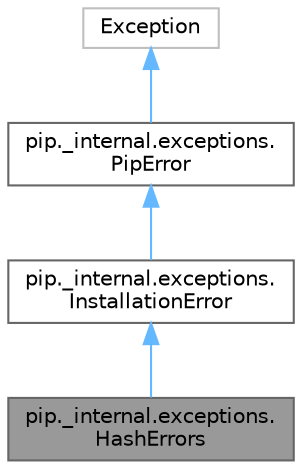 digraph "pip._internal.exceptions.HashErrors"
{
 // LATEX_PDF_SIZE
  bgcolor="transparent";
  edge [fontname=Helvetica,fontsize=10,labelfontname=Helvetica,labelfontsize=10];
  node [fontname=Helvetica,fontsize=10,shape=box,height=0.2,width=0.4];
  Node1 [id="Node000001",label="pip._internal.exceptions.\lHashErrors",height=0.2,width=0.4,color="gray40", fillcolor="grey60", style="filled", fontcolor="black",tooltip=" "];
  Node2 -> Node1 [id="edge4_Node000001_Node000002",dir="back",color="steelblue1",style="solid",tooltip=" "];
  Node2 [id="Node000002",label="pip._internal.exceptions.\lInstallationError",height=0.2,width=0.4,color="gray40", fillcolor="white", style="filled",URL="$d0/d44/classpip_1_1__internal_1_1exceptions_1_1InstallationError.html",tooltip=" "];
  Node3 -> Node2 [id="edge5_Node000002_Node000003",dir="back",color="steelblue1",style="solid",tooltip=" "];
  Node3 [id="Node000003",label="pip._internal.exceptions.\lPipError",height=0.2,width=0.4,color="gray40", fillcolor="white", style="filled",URL="$d8/d07/classpip_1_1__internal_1_1exceptions_1_1PipError.html",tooltip=" "];
  Node4 -> Node3 [id="edge6_Node000003_Node000004",dir="back",color="steelblue1",style="solid",tooltip=" "];
  Node4 [id="Node000004",label="Exception",height=0.2,width=0.4,color="grey75", fillcolor="white", style="filled",URL="$d4/d67/classException.html",tooltip=" "];
}
